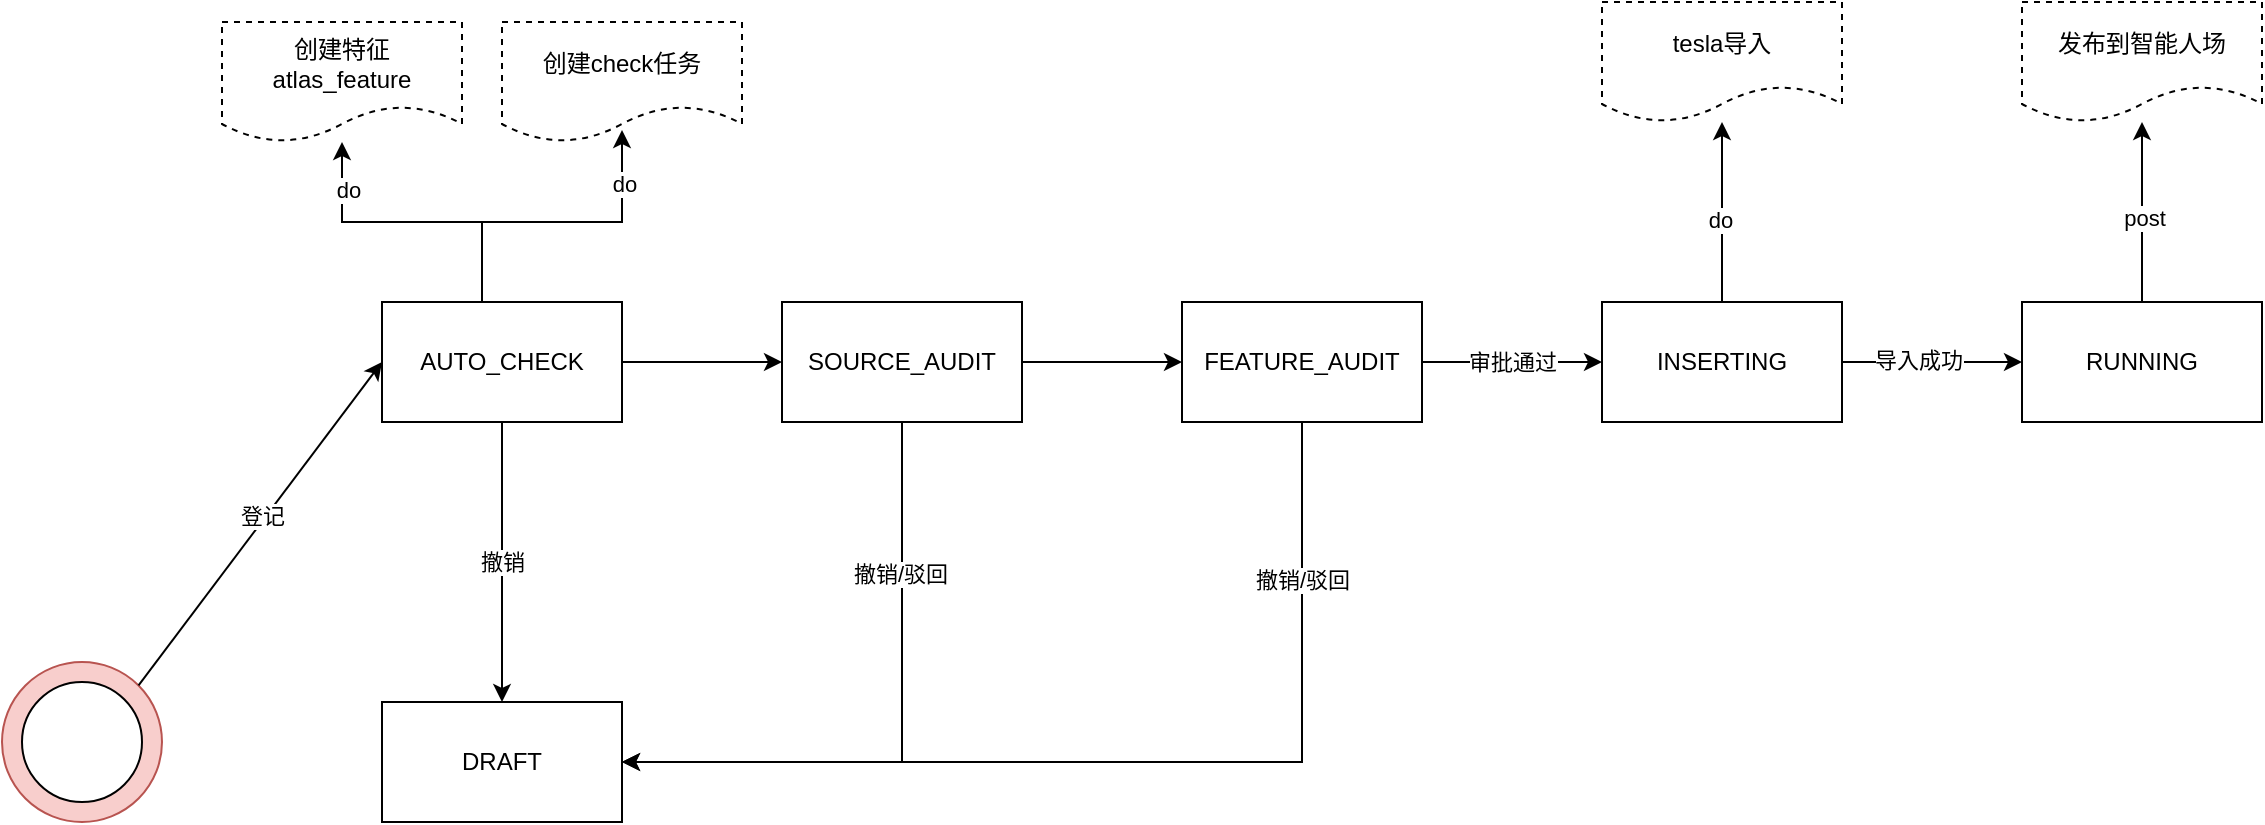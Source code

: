 <mxfile version="14.6.0" type="github">
  <diagram id="pWVgIorgCEQsXyrbZfvu" name="Page-1">
    <mxGraphModel dx="1255" dy="2012" grid="1" gridSize="10" guides="1" tooltips="1" connect="1" arrows="1" fold="1" page="1" pageScale="1" pageWidth="827" pageHeight="1169" math="0" shadow="0">
      <root>
        <mxCell id="0" />
        <mxCell id="1" parent="0" />
        <mxCell id="c6ffai6J4IfeZ5ahLLE4-14" value="" style="edgeStyle=orthogonalEdgeStyle;rounded=0;orthogonalLoop=1;jettySize=auto;html=1;" parent="1" source="c6ffai6J4IfeZ5ahLLE4-1" target="c6ffai6J4IfeZ5ahLLE4-13" edge="1">
          <mxGeometry relative="1" as="geometry">
            <Array as="points">
              <mxPoint x="320" y="90" />
              <mxPoint x="250" y="90" />
            </Array>
          </mxGeometry>
        </mxCell>
        <mxCell id="mTs4i2KGGRuWr2ubLSMz-3" value="do" style="edgeLabel;html=1;align=center;verticalAlign=middle;resizable=0;points=[];" vertex="1" connectable="0" parent="c6ffai6J4IfeZ5ahLLE4-14">
          <mxGeometry x="0.68" y="-3" relative="1" as="geometry">
            <mxPoint as="offset" />
          </mxGeometry>
        </mxCell>
        <mxCell id="c6ffai6J4IfeZ5ahLLE4-16" value="" style="edgeStyle=orthogonalEdgeStyle;rounded=0;orthogonalLoop=1;jettySize=auto;html=1;" parent="1" source="c6ffai6J4IfeZ5ahLLE4-1" target="c6ffai6J4IfeZ5ahLLE4-15" edge="1">
          <mxGeometry relative="1" as="geometry" />
        </mxCell>
        <mxCell id="c6ffai6J4IfeZ5ahLLE4-20" value="" style="edgeStyle=orthogonalEdgeStyle;rounded=0;orthogonalLoop=1;jettySize=auto;html=1;" parent="1" source="c6ffai6J4IfeZ5ahLLE4-1" target="c6ffai6J4IfeZ5ahLLE4-19" edge="1">
          <mxGeometry relative="1" as="geometry" />
        </mxCell>
        <mxCell id="c6ffai6J4IfeZ5ahLLE4-25" value="撤销" style="edgeLabel;html=1;align=center;verticalAlign=middle;resizable=0;points=[];" parent="c6ffai6J4IfeZ5ahLLE4-20" vertex="1" connectable="0">
          <mxGeometry relative="1" as="geometry">
            <mxPoint as="offset" />
          </mxGeometry>
        </mxCell>
        <mxCell id="c6ffai6J4IfeZ5ahLLE4-1" value="AUTO_CHECK" style="rounded=0;whiteSpace=wrap;html=1;" parent="1" vertex="1">
          <mxGeometry x="270" y="130" width="120" height="60" as="geometry" />
        </mxCell>
        <mxCell id="c6ffai6J4IfeZ5ahLLE4-4" value="" style="group" parent="1" vertex="1" connectable="0">
          <mxGeometry x="80" y="310" width="80" height="80" as="geometry" />
        </mxCell>
        <mxCell id="c6ffai6J4IfeZ5ahLLE4-2" value="" style="ellipse;whiteSpace=wrap;html=1;aspect=fixed;fillColor=#f8cecc;strokeColor=#b85450;" parent="c6ffai6J4IfeZ5ahLLE4-4" vertex="1">
          <mxGeometry width="80" height="80" as="geometry" />
        </mxCell>
        <mxCell id="c6ffai6J4IfeZ5ahLLE4-3" value="" style="ellipse;whiteSpace=wrap;html=1;aspect=fixed;" parent="c6ffai6J4IfeZ5ahLLE4-4" vertex="1">
          <mxGeometry x="10" y="10" width="60" height="60" as="geometry" />
        </mxCell>
        <mxCell id="c6ffai6J4IfeZ5ahLLE4-5" value="" style="endArrow=classic;html=1;exitX=1;exitY=0;exitDx=0;exitDy=0;entryX=0;entryY=0.5;entryDx=0;entryDy=0;" parent="1" source="c6ffai6J4IfeZ5ahLLE4-2" target="c6ffai6J4IfeZ5ahLLE4-1" edge="1">
          <mxGeometry width="50" height="50" relative="1" as="geometry">
            <mxPoint x="280" y="400" as="sourcePoint" />
            <mxPoint x="330" y="350" as="targetPoint" />
          </mxGeometry>
        </mxCell>
        <mxCell id="c6ffai6J4IfeZ5ahLLE4-6" value="登记" style="edgeLabel;html=1;align=center;verticalAlign=middle;resizable=0;points=[];" parent="c6ffai6J4IfeZ5ahLLE4-5" vertex="1" connectable="0">
          <mxGeometry x="0.036" y="2" relative="1" as="geometry">
            <mxPoint as="offset" />
          </mxGeometry>
        </mxCell>
        <mxCell id="c6ffai6J4IfeZ5ahLLE4-13" value="创建特征&lt;br&gt;atlas_feature" style="shape=document;whiteSpace=wrap;html=1;boundedLbl=1;rounded=0;dashed=1;" parent="1" vertex="1">
          <mxGeometry x="190" y="-10" width="120" height="60" as="geometry" />
        </mxCell>
        <mxCell id="c6ffai6J4IfeZ5ahLLE4-18" value="" style="edgeStyle=orthogonalEdgeStyle;rounded=0;orthogonalLoop=1;jettySize=auto;html=1;" parent="1" source="c6ffai6J4IfeZ5ahLLE4-15" target="c6ffai6J4IfeZ5ahLLE4-17" edge="1">
          <mxGeometry relative="1" as="geometry" />
        </mxCell>
        <mxCell id="c6ffai6J4IfeZ5ahLLE4-22" value="" style="edgeStyle=orthogonalEdgeStyle;rounded=0;orthogonalLoop=1;jettySize=auto;html=1;entryX=1;entryY=0.5;entryDx=0;entryDy=0;" parent="1" source="c6ffai6J4IfeZ5ahLLE4-15" target="c6ffai6J4IfeZ5ahLLE4-19" edge="1">
          <mxGeometry relative="1" as="geometry">
            <mxPoint x="530" y="270" as="targetPoint" />
            <Array as="points">
              <mxPoint x="530" y="360" />
            </Array>
          </mxGeometry>
        </mxCell>
        <mxCell id="c6ffai6J4IfeZ5ahLLE4-26" value="撤销/驳回" style="edgeLabel;html=1;align=center;verticalAlign=middle;resizable=0;points=[];" parent="c6ffai6J4IfeZ5ahLLE4-22" vertex="1" connectable="0">
          <mxGeometry x="-0.51" y="-1" relative="1" as="geometry">
            <mxPoint as="offset" />
          </mxGeometry>
        </mxCell>
        <mxCell id="c6ffai6J4IfeZ5ahLLE4-15" value="SOURCE_AUDIT" style="rounded=0;whiteSpace=wrap;html=1;" parent="1" vertex="1">
          <mxGeometry x="470" y="130" width="120" height="60" as="geometry" />
        </mxCell>
        <mxCell id="c6ffai6J4IfeZ5ahLLE4-24" value="" style="edgeStyle=orthogonalEdgeStyle;rounded=0;orthogonalLoop=1;jettySize=auto;html=1;entryX=1;entryY=0.5;entryDx=0;entryDy=0;" parent="1" source="c6ffai6J4IfeZ5ahLLE4-17" target="c6ffai6J4IfeZ5ahLLE4-19" edge="1">
          <mxGeometry relative="1" as="geometry">
            <mxPoint x="730" y="270" as="targetPoint" />
            <Array as="points">
              <mxPoint x="730" y="360" />
            </Array>
          </mxGeometry>
        </mxCell>
        <mxCell id="c6ffai6J4IfeZ5ahLLE4-27" value="撤销/驳回" style="edgeLabel;html=1;align=center;verticalAlign=middle;resizable=0;points=[];" parent="c6ffai6J4IfeZ5ahLLE4-24" vertex="1" connectable="0">
          <mxGeometry x="-0.69" relative="1" as="geometry">
            <mxPoint as="offset" />
          </mxGeometry>
        </mxCell>
        <mxCell id="c6ffai6J4IfeZ5ahLLE4-31" value="" style="edgeStyle=orthogonalEdgeStyle;rounded=0;orthogonalLoop=1;jettySize=auto;html=1;" parent="1" source="c6ffai6J4IfeZ5ahLLE4-17" target="c6ffai6J4IfeZ5ahLLE4-30" edge="1">
          <mxGeometry relative="1" as="geometry" />
        </mxCell>
        <mxCell id="c6ffai6J4IfeZ5ahLLE4-34" value="审批通过" style="edgeLabel;html=1;align=center;verticalAlign=middle;resizable=0;points=[];" parent="c6ffai6J4IfeZ5ahLLE4-31" vertex="1" connectable="0">
          <mxGeometry relative="1" as="geometry">
            <mxPoint as="offset" />
          </mxGeometry>
        </mxCell>
        <mxCell id="c6ffai6J4IfeZ5ahLLE4-17" value="FEATURE_AUDIT" style="rounded=0;whiteSpace=wrap;html=1;" parent="1" vertex="1">
          <mxGeometry x="670" y="130" width="120" height="60" as="geometry" />
        </mxCell>
        <mxCell id="c6ffai6J4IfeZ5ahLLE4-19" value="DRAFT" style="rounded=0;whiteSpace=wrap;html=1;" parent="1" vertex="1">
          <mxGeometry x="270" y="330" width="120" height="60" as="geometry" />
        </mxCell>
        <mxCell id="c6ffai6J4IfeZ5ahLLE4-28" value="创建check任务" style="shape=document;whiteSpace=wrap;html=1;boundedLbl=1;rounded=0;dashed=1;" parent="1" vertex="1">
          <mxGeometry x="330" y="-10" width="120" height="60" as="geometry" />
        </mxCell>
        <mxCell id="c6ffai6J4IfeZ5ahLLE4-29" value="" style="edgeStyle=orthogonalEdgeStyle;rounded=0;orthogonalLoop=1;jettySize=auto;html=1;entryX=0.5;entryY=0.9;entryDx=0;entryDy=0;entryPerimeter=0;exitX=0.5;exitY=0;exitDx=0;exitDy=0;" parent="1" source="c6ffai6J4IfeZ5ahLLE4-1" target="c6ffai6J4IfeZ5ahLLE4-28" edge="1">
          <mxGeometry relative="1" as="geometry">
            <mxPoint x="340" y="140" as="sourcePoint" />
            <mxPoint x="250" y="60" as="targetPoint" />
            <Array as="points">
              <mxPoint x="320" y="130" />
              <mxPoint x="320" y="90" />
              <mxPoint x="390" y="90" />
            </Array>
          </mxGeometry>
        </mxCell>
        <mxCell id="mTs4i2KGGRuWr2ubLSMz-4" value="do" style="edgeLabel;html=1;align=center;verticalAlign=middle;resizable=0;points=[];" vertex="1" connectable="0" parent="c6ffai6J4IfeZ5ahLLE4-29">
          <mxGeometry x="0.675" y="-1" relative="1" as="geometry">
            <mxPoint as="offset" />
          </mxGeometry>
        </mxCell>
        <mxCell id="c6ffai6J4IfeZ5ahLLE4-33" value="" style="edgeStyle=orthogonalEdgeStyle;rounded=0;orthogonalLoop=1;jettySize=auto;html=1;" parent="1" source="c6ffai6J4IfeZ5ahLLE4-30" target="c6ffai6J4IfeZ5ahLLE4-32" edge="1">
          <mxGeometry relative="1" as="geometry" />
        </mxCell>
        <mxCell id="c6ffai6J4IfeZ5ahLLE4-35" value="导入成功" style="edgeLabel;html=1;align=center;verticalAlign=middle;resizable=0;points=[];" parent="c6ffai6J4IfeZ5ahLLE4-33" vertex="1" connectable="0">
          <mxGeometry x="-0.156" y="1" relative="1" as="geometry">
            <mxPoint as="offset" />
          </mxGeometry>
        </mxCell>
        <mxCell id="c6ffai6J4IfeZ5ahLLE4-37" value="" style="edgeStyle=orthogonalEdgeStyle;rounded=0;orthogonalLoop=1;jettySize=auto;html=1;" parent="1" source="c6ffai6J4IfeZ5ahLLE4-30" target="c6ffai6J4IfeZ5ahLLE4-36" edge="1">
          <mxGeometry relative="1" as="geometry" />
        </mxCell>
        <mxCell id="mTs4i2KGGRuWr2ubLSMz-2" value="do" style="edgeLabel;html=1;align=center;verticalAlign=middle;resizable=0;points=[];" vertex="1" connectable="0" parent="c6ffai6J4IfeZ5ahLLE4-37">
          <mxGeometry x="-0.089" y="1" relative="1" as="geometry">
            <mxPoint as="offset" />
          </mxGeometry>
        </mxCell>
        <mxCell id="c6ffai6J4IfeZ5ahLLE4-30" value="INSERTING" style="rounded=0;whiteSpace=wrap;html=1;" parent="1" vertex="1">
          <mxGeometry x="880" y="130" width="120" height="60" as="geometry" />
        </mxCell>
        <mxCell id="c6ffai6J4IfeZ5ahLLE4-39" value="" style="edgeStyle=orthogonalEdgeStyle;rounded=0;orthogonalLoop=1;jettySize=auto;html=1;" parent="1" source="c6ffai6J4IfeZ5ahLLE4-32" target="c6ffai6J4IfeZ5ahLLE4-38" edge="1">
          <mxGeometry relative="1" as="geometry" />
        </mxCell>
        <mxCell id="mTs4i2KGGRuWr2ubLSMz-1" value="post" style="edgeLabel;html=1;align=center;verticalAlign=middle;resizable=0;points=[];" vertex="1" connectable="0" parent="c6ffai6J4IfeZ5ahLLE4-39">
          <mxGeometry x="-0.067" y="-1" relative="1" as="geometry">
            <mxPoint as="offset" />
          </mxGeometry>
        </mxCell>
        <mxCell id="c6ffai6J4IfeZ5ahLLE4-32" value="RUNNING" style="rounded=0;whiteSpace=wrap;html=1;" parent="1" vertex="1">
          <mxGeometry x="1090" y="130" width="120" height="60" as="geometry" />
        </mxCell>
        <mxCell id="c6ffai6J4IfeZ5ahLLE4-36" value="tesla导入" style="shape=document;whiteSpace=wrap;html=1;boundedLbl=1;rounded=0;dashed=1;" parent="1" vertex="1">
          <mxGeometry x="880" y="-20" width="120" height="60" as="geometry" />
        </mxCell>
        <mxCell id="c6ffai6J4IfeZ5ahLLE4-38" value="发布到智能人场" style="shape=document;whiteSpace=wrap;html=1;boundedLbl=1;rounded=0;dashed=1;" parent="1" vertex="1">
          <mxGeometry x="1090" y="-20" width="120" height="60" as="geometry" />
        </mxCell>
      </root>
    </mxGraphModel>
  </diagram>
</mxfile>
